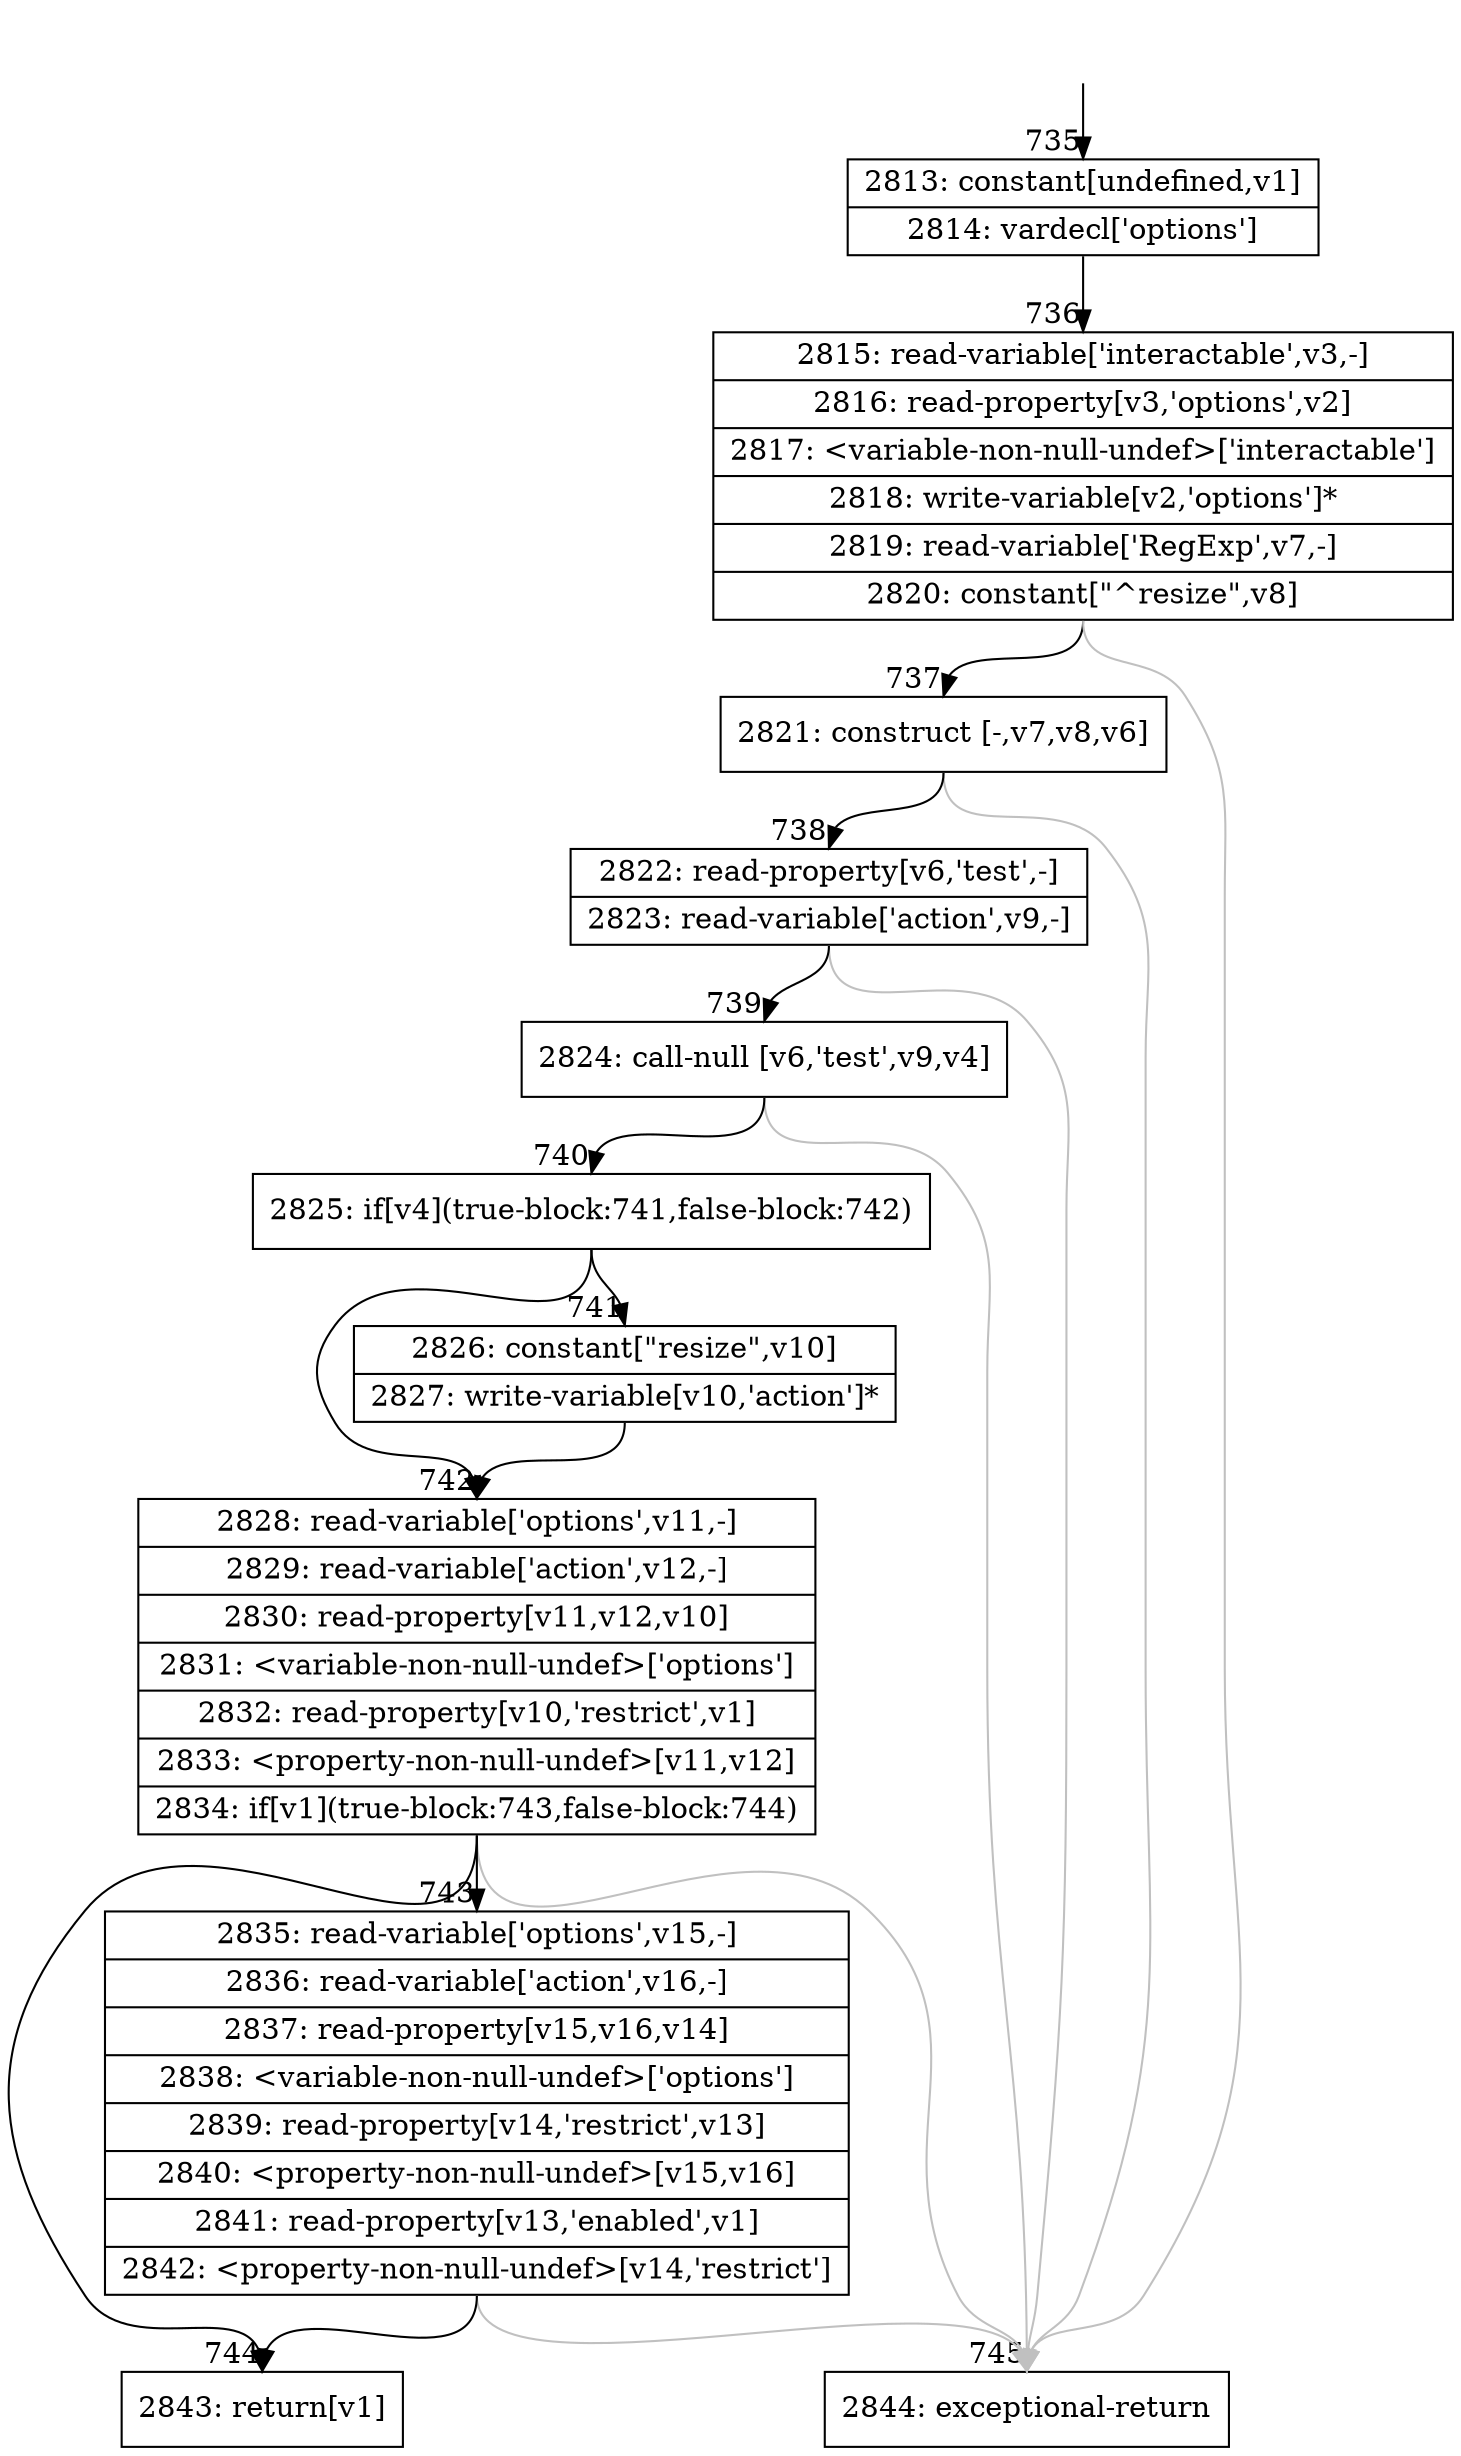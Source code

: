 digraph {
rankdir="TD"
BB_entry55[shape=none,label=""];
BB_entry55 -> BB735 [tailport=s, headport=n, headlabel="    735"]
BB735 [shape=record label="{2813: constant[undefined,v1]|2814: vardecl['options']}" ] 
BB735 -> BB736 [tailport=s, headport=n, headlabel="      736"]
BB736 [shape=record label="{2815: read-variable['interactable',v3,-]|2816: read-property[v3,'options',v2]|2817: \<variable-non-null-undef\>['interactable']|2818: write-variable[v2,'options']*|2819: read-variable['RegExp',v7,-]|2820: constant[\"^resize\",v8]}" ] 
BB736 -> BB737 [tailport=s, headport=n, headlabel="      737"]
BB736 -> BB745 [tailport=s, headport=n, color=gray, headlabel="      745"]
BB737 [shape=record label="{2821: construct [-,v7,v8,v6]}" ] 
BB737 -> BB738 [tailport=s, headport=n, headlabel="      738"]
BB737 -> BB745 [tailport=s, headport=n, color=gray]
BB738 [shape=record label="{2822: read-property[v6,'test',-]|2823: read-variable['action',v9,-]}" ] 
BB738 -> BB739 [tailport=s, headport=n, headlabel="      739"]
BB738 -> BB745 [tailport=s, headport=n, color=gray]
BB739 [shape=record label="{2824: call-null [v6,'test',v9,v4]}" ] 
BB739 -> BB740 [tailport=s, headport=n, headlabel="      740"]
BB739 -> BB745 [tailport=s, headport=n, color=gray]
BB740 [shape=record label="{2825: if[v4](true-block:741,false-block:742)}" ] 
BB740 -> BB741 [tailport=s, headport=n, headlabel="      741"]
BB740 -> BB742 [tailport=s, headport=n, headlabel="      742"]
BB741 [shape=record label="{2826: constant[\"resize\",v10]|2827: write-variable[v10,'action']*}" ] 
BB741 -> BB742 [tailport=s, headport=n]
BB742 [shape=record label="{2828: read-variable['options',v11,-]|2829: read-variable['action',v12,-]|2830: read-property[v11,v12,v10]|2831: \<variable-non-null-undef\>['options']|2832: read-property[v10,'restrict',v1]|2833: \<property-non-null-undef\>[v11,v12]|2834: if[v1](true-block:743,false-block:744)}" ] 
BB742 -> BB744 [tailport=s, headport=n, headlabel="      744"]
BB742 -> BB743 [tailport=s, headport=n, headlabel="      743"]
BB742 -> BB745 [tailport=s, headport=n, color=gray]
BB743 [shape=record label="{2835: read-variable['options',v15,-]|2836: read-variable['action',v16,-]|2837: read-property[v15,v16,v14]|2838: \<variable-non-null-undef\>['options']|2839: read-property[v14,'restrict',v13]|2840: \<property-non-null-undef\>[v15,v16]|2841: read-property[v13,'enabled',v1]|2842: \<property-non-null-undef\>[v14,'restrict']}" ] 
BB743 -> BB744 [tailport=s, headport=n]
BB743 -> BB745 [tailport=s, headport=n, color=gray]
BB744 [shape=record label="{2843: return[v1]}" ] 
BB745 [shape=record label="{2844: exceptional-return}" ] 
//#$~ 1016
}
